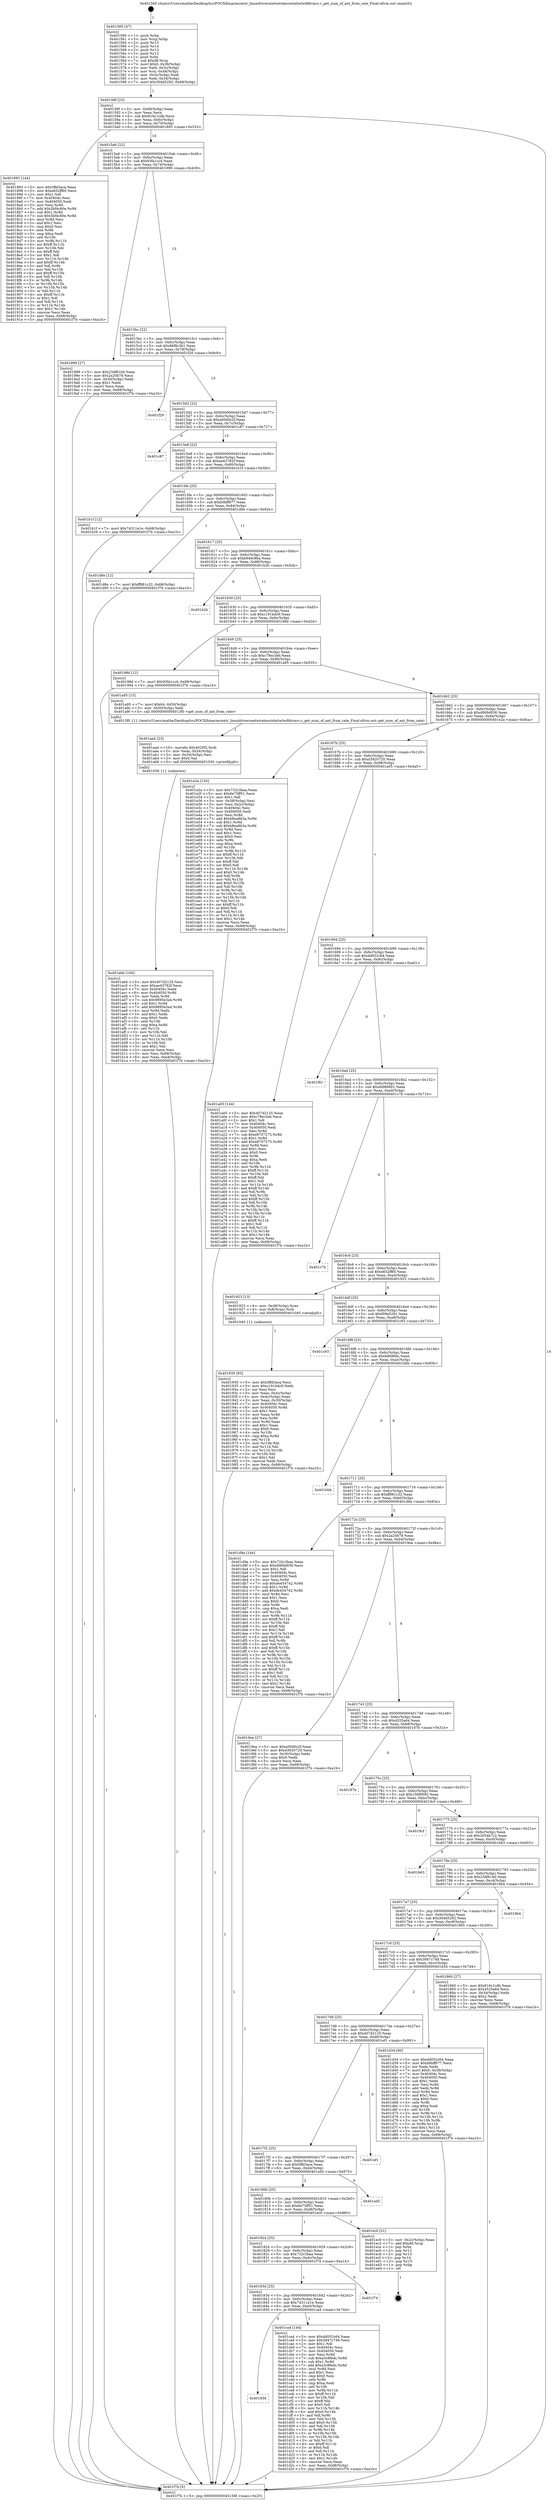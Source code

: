 digraph "0x401560" {
  label = "0x401560 (/mnt/c/Users/mathe/Desktop/tcc/POCII/binaries/extr_linuxdriversnetwirelessinteliwlwifidvmrs.c_get_num_of_ant_from_rate_Final-ollvm.out::main(0))"
  labelloc = "t"
  node[shape=record]

  Entry [label="",width=0.3,height=0.3,shape=circle,fillcolor=black,style=filled]
  "0x40158f" [label="{
     0x40158f [23]\l
     | [instrs]\l
     &nbsp;&nbsp;0x40158f \<+3\>: mov -0x68(%rbp),%eax\l
     &nbsp;&nbsp;0x401592 \<+2\>: mov %eax,%ecx\l
     &nbsp;&nbsp;0x401594 \<+6\>: sub $0x816c1cdb,%ecx\l
     &nbsp;&nbsp;0x40159a \<+3\>: mov %eax,-0x6c(%rbp)\l
     &nbsp;&nbsp;0x40159d \<+3\>: mov %ecx,-0x70(%rbp)\l
     &nbsp;&nbsp;0x4015a0 \<+6\>: je 0000000000401893 \<main+0x333\>\l
  }"]
  "0x401893" [label="{
     0x401893 [144]\l
     | [instrs]\l
     &nbsp;&nbsp;0x401893 \<+5\>: mov $0x5ffd3aca,%eax\l
     &nbsp;&nbsp;0x401898 \<+5\>: mov $0xe832ff60,%ecx\l
     &nbsp;&nbsp;0x40189d \<+2\>: mov $0x1,%dl\l
     &nbsp;&nbsp;0x40189f \<+7\>: mov 0x40404c,%esi\l
     &nbsp;&nbsp;0x4018a6 \<+7\>: mov 0x404050,%edi\l
     &nbsp;&nbsp;0x4018ad \<+3\>: mov %esi,%r8d\l
     &nbsp;&nbsp;0x4018b0 \<+7\>: add $0x5bf4c80e,%r8d\l
     &nbsp;&nbsp;0x4018b7 \<+4\>: sub $0x1,%r8d\l
     &nbsp;&nbsp;0x4018bb \<+7\>: sub $0x5bf4c80e,%r8d\l
     &nbsp;&nbsp;0x4018c2 \<+4\>: imul %r8d,%esi\l
     &nbsp;&nbsp;0x4018c6 \<+3\>: and $0x1,%esi\l
     &nbsp;&nbsp;0x4018c9 \<+3\>: cmp $0x0,%esi\l
     &nbsp;&nbsp;0x4018cc \<+4\>: sete %r9b\l
     &nbsp;&nbsp;0x4018d0 \<+3\>: cmp $0xa,%edi\l
     &nbsp;&nbsp;0x4018d3 \<+4\>: setl %r10b\l
     &nbsp;&nbsp;0x4018d7 \<+3\>: mov %r9b,%r11b\l
     &nbsp;&nbsp;0x4018da \<+4\>: xor $0xff,%r11b\l
     &nbsp;&nbsp;0x4018de \<+3\>: mov %r10b,%bl\l
     &nbsp;&nbsp;0x4018e1 \<+3\>: xor $0xff,%bl\l
     &nbsp;&nbsp;0x4018e4 \<+3\>: xor $0x1,%dl\l
     &nbsp;&nbsp;0x4018e7 \<+3\>: mov %r11b,%r14b\l
     &nbsp;&nbsp;0x4018ea \<+4\>: and $0xff,%r14b\l
     &nbsp;&nbsp;0x4018ee \<+3\>: and %dl,%r9b\l
     &nbsp;&nbsp;0x4018f1 \<+3\>: mov %bl,%r15b\l
     &nbsp;&nbsp;0x4018f4 \<+4\>: and $0xff,%r15b\l
     &nbsp;&nbsp;0x4018f8 \<+3\>: and %dl,%r10b\l
     &nbsp;&nbsp;0x4018fb \<+3\>: or %r9b,%r14b\l
     &nbsp;&nbsp;0x4018fe \<+3\>: or %r10b,%r15b\l
     &nbsp;&nbsp;0x401901 \<+3\>: xor %r15b,%r14b\l
     &nbsp;&nbsp;0x401904 \<+3\>: or %bl,%r11b\l
     &nbsp;&nbsp;0x401907 \<+4\>: xor $0xff,%r11b\l
     &nbsp;&nbsp;0x40190b \<+3\>: or $0x1,%dl\l
     &nbsp;&nbsp;0x40190e \<+3\>: and %dl,%r11b\l
     &nbsp;&nbsp;0x401911 \<+3\>: or %r11b,%r14b\l
     &nbsp;&nbsp;0x401914 \<+4\>: test $0x1,%r14b\l
     &nbsp;&nbsp;0x401918 \<+3\>: cmovne %ecx,%eax\l
     &nbsp;&nbsp;0x40191b \<+3\>: mov %eax,-0x68(%rbp)\l
     &nbsp;&nbsp;0x40191e \<+5\>: jmp 0000000000401f7b \<main+0xa1b\>\l
  }"]
  "0x4015a6" [label="{
     0x4015a6 [22]\l
     | [instrs]\l
     &nbsp;&nbsp;0x4015a6 \<+5\>: jmp 00000000004015ab \<main+0x4b\>\l
     &nbsp;&nbsp;0x4015ab \<+3\>: mov -0x6c(%rbp),%eax\l
     &nbsp;&nbsp;0x4015ae \<+5\>: sub $0x93fa1cc4,%eax\l
     &nbsp;&nbsp;0x4015b3 \<+3\>: mov %eax,-0x74(%rbp)\l
     &nbsp;&nbsp;0x4015b6 \<+6\>: je 0000000000401999 \<main+0x439\>\l
  }"]
  Exit [label="",width=0.3,height=0.3,shape=circle,fillcolor=black,style=filled,peripheries=2]
  "0x401999" [label="{
     0x401999 [27]\l
     | [instrs]\l
     &nbsp;&nbsp;0x401999 \<+5\>: mov $0x23df61b0,%eax\l
     &nbsp;&nbsp;0x40199e \<+5\>: mov $0x2a20b78,%ecx\l
     &nbsp;&nbsp;0x4019a3 \<+3\>: mov -0x30(%rbp),%edx\l
     &nbsp;&nbsp;0x4019a6 \<+3\>: cmp $0x1,%edx\l
     &nbsp;&nbsp;0x4019a9 \<+3\>: cmovl %ecx,%eax\l
     &nbsp;&nbsp;0x4019ac \<+3\>: mov %eax,-0x68(%rbp)\l
     &nbsp;&nbsp;0x4019af \<+5\>: jmp 0000000000401f7b \<main+0xa1b\>\l
  }"]
  "0x4015bc" [label="{
     0x4015bc [22]\l
     | [instrs]\l
     &nbsp;&nbsp;0x4015bc \<+5\>: jmp 00000000004015c1 \<main+0x61\>\l
     &nbsp;&nbsp;0x4015c1 \<+3\>: mov -0x6c(%rbp),%eax\l
     &nbsp;&nbsp;0x4015c4 \<+5\>: sub $0x96f8c3b1,%eax\l
     &nbsp;&nbsp;0x4015c9 \<+3\>: mov %eax,-0x78(%rbp)\l
     &nbsp;&nbsp;0x4015cc \<+6\>: je 0000000000401f29 \<main+0x9c9\>\l
  }"]
  "0x401856" [label="{
     0x401856\l
  }", style=dashed]
  "0x401f29" [label="{
     0x401f29\l
  }", style=dashed]
  "0x4015d2" [label="{
     0x4015d2 [22]\l
     | [instrs]\l
     &nbsp;&nbsp;0x4015d2 \<+5\>: jmp 00000000004015d7 \<main+0x77\>\l
     &nbsp;&nbsp;0x4015d7 \<+3\>: mov -0x6c(%rbp),%eax\l
     &nbsp;&nbsp;0x4015da \<+5\>: sub $0xa00d0c2f,%eax\l
     &nbsp;&nbsp;0x4015df \<+3\>: mov %eax,-0x7c(%rbp)\l
     &nbsp;&nbsp;0x4015e2 \<+6\>: je 0000000000401c87 \<main+0x727\>\l
  }"]
  "0x401ca4" [label="{
     0x401ca4 [144]\l
     | [instrs]\l
     &nbsp;&nbsp;0x401ca4 \<+5\>: mov $0xdd052c64,%eax\l
     &nbsp;&nbsp;0x401ca9 \<+5\>: mov $0x3947c749,%ecx\l
     &nbsp;&nbsp;0x401cae \<+2\>: mov $0x1,%dl\l
     &nbsp;&nbsp;0x401cb0 \<+7\>: mov 0x40404c,%esi\l
     &nbsp;&nbsp;0x401cb7 \<+7\>: mov 0x404050,%edi\l
     &nbsp;&nbsp;0x401cbe \<+3\>: mov %esi,%r8d\l
     &nbsp;&nbsp;0x401cc1 \<+7\>: sub $0xa3c8fedc,%r8d\l
     &nbsp;&nbsp;0x401cc8 \<+4\>: sub $0x1,%r8d\l
     &nbsp;&nbsp;0x401ccc \<+7\>: add $0xa3c8fedc,%r8d\l
     &nbsp;&nbsp;0x401cd3 \<+4\>: imul %r8d,%esi\l
     &nbsp;&nbsp;0x401cd7 \<+3\>: and $0x1,%esi\l
     &nbsp;&nbsp;0x401cda \<+3\>: cmp $0x0,%esi\l
     &nbsp;&nbsp;0x401cdd \<+4\>: sete %r9b\l
     &nbsp;&nbsp;0x401ce1 \<+3\>: cmp $0xa,%edi\l
     &nbsp;&nbsp;0x401ce4 \<+4\>: setl %r10b\l
     &nbsp;&nbsp;0x401ce8 \<+3\>: mov %r9b,%r11b\l
     &nbsp;&nbsp;0x401ceb \<+4\>: xor $0xff,%r11b\l
     &nbsp;&nbsp;0x401cef \<+3\>: mov %r10b,%bl\l
     &nbsp;&nbsp;0x401cf2 \<+3\>: xor $0xff,%bl\l
     &nbsp;&nbsp;0x401cf5 \<+3\>: xor $0x0,%dl\l
     &nbsp;&nbsp;0x401cf8 \<+3\>: mov %r11b,%r14b\l
     &nbsp;&nbsp;0x401cfb \<+4\>: and $0x0,%r14b\l
     &nbsp;&nbsp;0x401cff \<+3\>: and %dl,%r9b\l
     &nbsp;&nbsp;0x401d02 \<+3\>: mov %bl,%r15b\l
     &nbsp;&nbsp;0x401d05 \<+4\>: and $0x0,%r15b\l
     &nbsp;&nbsp;0x401d09 \<+3\>: and %dl,%r10b\l
     &nbsp;&nbsp;0x401d0c \<+3\>: or %r9b,%r14b\l
     &nbsp;&nbsp;0x401d0f \<+3\>: or %r10b,%r15b\l
     &nbsp;&nbsp;0x401d12 \<+3\>: xor %r15b,%r14b\l
     &nbsp;&nbsp;0x401d15 \<+3\>: or %bl,%r11b\l
     &nbsp;&nbsp;0x401d18 \<+4\>: xor $0xff,%r11b\l
     &nbsp;&nbsp;0x401d1c \<+3\>: or $0x0,%dl\l
     &nbsp;&nbsp;0x401d1f \<+3\>: and %dl,%r11b\l
     &nbsp;&nbsp;0x401d22 \<+3\>: or %r11b,%r14b\l
     &nbsp;&nbsp;0x401d25 \<+4\>: test $0x1,%r14b\l
     &nbsp;&nbsp;0x401d29 \<+3\>: cmovne %ecx,%eax\l
     &nbsp;&nbsp;0x401d2c \<+3\>: mov %eax,-0x68(%rbp)\l
     &nbsp;&nbsp;0x401d2f \<+5\>: jmp 0000000000401f7b \<main+0xa1b\>\l
  }"]
  "0x401c87" [label="{
     0x401c87\l
  }", style=dashed]
  "0x4015e8" [label="{
     0x4015e8 [22]\l
     | [instrs]\l
     &nbsp;&nbsp;0x4015e8 \<+5\>: jmp 00000000004015ed \<main+0x8d\>\l
     &nbsp;&nbsp;0x4015ed \<+3\>: mov -0x6c(%rbp),%eax\l
     &nbsp;&nbsp;0x4015f0 \<+5\>: sub $0xae43782f,%eax\l
     &nbsp;&nbsp;0x4015f5 \<+3\>: mov %eax,-0x80(%rbp)\l
     &nbsp;&nbsp;0x4015f8 \<+6\>: je 0000000000401b1f \<main+0x5bf\>\l
  }"]
  "0x40183d" [label="{
     0x40183d [25]\l
     | [instrs]\l
     &nbsp;&nbsp;0x40183d \<+5\>: jmp 0000000000401842 \<main+0x2e2\>\l
     &nbsp;&nbsp;0x401842 \<+3\>: mov -0x6c(%rbp),%eax\l
     &nbsp;&nbsp;0x401845 \<+5\>: sub $0x74311e1e,%eax\l
     &nbsp;&nbsp;0x40184a \<+6\>: mov %eax,-0xe0(%rbp)\l
     &nbsp;&nbsp;0x401850 \<+6\>: je 0000000000401ca4 \<main+0x744\>\l
  }"]
  "0x401b1f" [label="{
     0x401b1f [12]\l
     | [instrs]\l
     &nbsp;&nbsp;0x401b1f \<+7\>: movl $0x74311e1e,-0x68(%rbp)\l
     &nbsp;&nbsp;0x401b26 \<+5\>: jmp 0000000000401f7b \<main+0xa1b\>\l
  }"]
  "0x4015fe" [label="{
     0x4015fe [25]\l
     | [instrs]\l
     &nbsp;&nbsp;0x4015fe \<+5\>: jmp 0000000000401603 \<main+0xa3\>\l
     &nbsp;&nbsp;0x401603 \<+3\>: mov -0x6c(%rbp),%eax\l
     &nbsp;&nbsp;0x401606 \<+5\>: sub $0xb0bff077,%eax\l
     &nbsp;&nbsp;0x40160b \<+6\>: mov %eax,-0x84(%rbp)\l
     &nbsp;&nbsp;0x401611 \<+6\>: je 0000000000401d8e \<main+0x82e\>\l
  }"]
  "0x401f74" [label="{
     0x401f74\l
  }", style=dashed]
  "0x401d8e" [label="{
     0x401d8e [12]\l
     | [instrs]\l
     &nbsp;&nbsp;0x401d8e \<+7\>: movl $0xff981c32,-0x68(%rbp)\l
     &nbsp;&nbsp;0x401d95 \<+5\>: jmp 0000000000401f7b \<main+0xa1b\>\l
  }"]
  "0x401617" [label="{
     0x401617 [25]\l
     | [instrs]\l
     &nbsp;&nbsp;0x401617 \<+5\>: jmp 000000000040161c \<main+0xbc\>\l
     &nbsp;&nbsp;0x40161c \<+3\>: mov -0x6c(%rbp),%eax\l
     &nbsp;&nbsp;0x40161f \<+5\>: sub $0xb94dc8ba,%eax\l
     &nbsp;&nbsp;0x401624 \<+6\>: mov %eax,-0x88(%rbp)\l
     &nbsp;&nbsp;0x40162a \<+6\>: je 0000000000401b2b \<main+0x5cb\>\l
  }"]
  "0x401824" [label="{
     0x401824 [25]\l
     | [instrs]\l
     &nbsp;&nbsp;0x401824 \<+5\>: jmp 0000000000401829 \<main+0x2c9\>\l
     &nbsp;&nbsp;0x401829 \<+3\>: mov -0x6c(%rbp),%eax\l
     &nbsp;&nbsp;0x40182c \<+5\>: sub $0x732c3baa,%eax\l
     &nbsp;&nbsp;0x401831 \<+6\>: mov %eax,-0xdc(%rbp)\l
     &nbsp;&nbsp;0x401837 \<+6\>: je 0000000000401f74 \<main+0xa14\>\l
  }"]
  "0x401b2b" [label="{
     0x401b2b\l
  }", style=dashed]
  "0x401630" [label="{
     0x401630 [25]\l
     | [instrs]\l
     &nbsp;&nbsp;0x401630 \<+5\>: jmp 0000000000401635 \<main+0xd5\>\l
     &nbsp;&nbsp;0x401635 \<+3\>: mov -0x6c(%rbp),%eax\l
     &nbsp;&nbsp;0x401638 \<+5\>: sub $0xc191bdc9,%eax\l
     &nbsp;&nbsp;0x40163d \<+6\>: mov %eax,-0x8c(%rbp)\l
     &nbsp;&nbsp;0x401643 \<+6\>: je 000000000040198d \<main+0x42d\>\l
  }"]
  "0x401ec0" [label="{
     0x401ec0 [21]\l
     | [instrs]\l
     &nbsp;&nbsp;0x401ec0 \<+3\>: mov -0x2c(%rbp),%eax\l
     &nbsp;&nbsp;0x401ec3 \<+7\>: add $0xd8,%rsp\l
     &nbsp;&nbsp;0x401eca \<+1\>: pop %rbx\l
     &nbsp;&nbsp;0x401ecb \<+2\>: pop %r12\l
     &nbsp;&nbsp;0x401ecd \<+2\>: pop %r13\l
     &nbsp;&nbsp;0x401ecf \<+2\>: pop %r14\l
     &nbsp;&nbsp;0x401ed1 \<+2\>: pop %r15\l
     &nbsp;&nbsp;0x401ed3 \<+1\>: pop %rbp\l
     &nbsp;&nbsp;0x401ed4 \<+1\>: ret\l
  }"]
  "0x40198d" [label="{
     0x40198d [12]\l
     | [instrs]\l
     &nbsp;&nbsp;0x40198d \<+7\>: movl $0x93fa1cc4,-0x68(%rbp)\l
     &nbsp;&nbsp;0x401994 \<+5\>: jmp 0000000000401f7b \<main+0xa1b\>\l
  }"]
  "0x401649" [label="{
     0x401649 [25]\l
     | [instrs]\l
     &nbsp;&nbsp;0x401649 \<+5\>: jmp 000000000040164e \<main+0xee\>\l
     &nbsp;&nbsp;0x40164e \<+3\>: mov -0x6c(%rbp),%eax\l
     &nbsp;&nbsp;0x401651 \<+5\>: sub $0xc78ec3eb,%eax\l
     &nbsp;&nbsp;0x401656 \<+6\>: mov %eax,-0x90(%rbp)\l
     &nbsp;&nbsp;0x40165c \<+6\>: je 0000000000401a95 \<main+0x535\>\l
  }"]
  "0x40180b" [label="{
     0x40180b [25]\l
     | [instrs]\l
     &nbsp;&nbsp;0x40180b \<+5\>: jmp 0000000000401810 \<main+0x2b0\>\l
     &nbsp;&nbsp;0x401810 \<+3\>: mov -0x6c(%rbp),%eax\l
     &nbsp;&nbsp;0x401813 \<+5\>: sub $0x6e75ff51,%eax\l
     &nbsp;&nbsp;0x401818 \<+6\>: mov %eax,-0xd8(%rbp)\l
     &nbsp;&nbsp;0x40181e \<+6\>: je 0000000000401ec0 \<main+0x960\>\l
  }"]
  "0x401a95" [label="{
     0x401a95 [15]\l
     | [instrs]\l
     &nbsp;&nbsp;0x401a95 \<+7\>: movl $0x64,-0x50(%rbp)\l
     &nbsp;&nbsp;0x401a9c \<+3\>: mov -0x50(%rbp),%edi\l
     &nbsp;&nbsp;0x401a9f \<+5\>: call 00000000004013f0 \<get_num_of_ant_from_rate\>\l
     | [calls]\l
     &nbsp;&nbsp;0x4013f0 \{1\} (/mnt/c/Users/mathe/Desktop/tcc/POCII/binaries/extr_linuxdriversnetwirelessinteliwlwifidvmrs.c_get_num_of_ant_from_rate_Final-ollvm.out::get_num_of_ant_from_rate)\l
  }"]
  "0x401662" [label="{
     0x401662 [25]\l
     | [instrs]\l
     &nbsp;&nbsp;0x401662 \<+5\>: jmp 0000000000401667 \<main+0x107\>\l
     &nbsp;&nbsp;0x401667 \<+3\>: mov -0x6c(%rbp),%eax\l
     &nbsp;&nbsp;0x40166a \<+5\>: sub $0xd069d936,%eax\l
     &nbsp;&nbsp;0x40166f \<+6\>: mov %eax,-0x94(%rbp)\l
     &nbsp;&nbsp;0x401675 \<+6\>: je 0000000000401e2a \<main+0x8ca\>\l
  }"]
  "0x401ed5" [label="{
     0x401ed5\l
  }", style=dashed]
  "0x401e2a" [label="{
     0x401e2a [150]\l
     | [instrs]\l
     &nbsp;&nbsp;0x401e2a \<+5\>: mov $0x732c3baa,%eax\l
     &nbsp;&nbsp;0x401e2f \<+5\>: mov $0x6e75ff51,%ecx\l
     &nbsp;&nbsp;0x401e34 \<+2\>: mov $0x1,%dl\l
     &nbsp;&nbsp;0x401e36 \<+3\>: mov -0x38(%rbp),%esi\l
     &nbsp;&nbsp;0x401e39 \<+3\>: mov %esi,-0x2c(%rbp)\l
     &nbsp;&nbsp;0x401e3c \<+7\>: mov 0x40404c,%esi\l
     &nbsp;&nbsp;0x401e43 \<+7\>: mov 0x404050,%edi\l
     &nbsp;&nbsp;0x401e4a \<+3\>: mov %esi,%r8d\l
     &nbsp;&nbsp;0x401e4d \<+7\>: add $0xb8ea8b3a,%r8d\l
     &nbsp;&nbsp;0x401e54 \<+4\>: sub $0x1,%r8d\l
     &nbsp;&nbsp;0x401e58 \<+7\>: sub $0xb8ea8b3a,%r8d\l
     &nbsp;&nbsp;0x401e5f \<+4\>: imul %r8d,%esi\l
     &nbsp;&nbsp;0x401e63 \<+3\>: and $0x1,%esi\l
     &nbsp;&nbsp;0x401e66 \<+3\>: cmp $0x0,%esi\l
     &nbsp;&nbsp;0x401e69 \<+4\>: sete %r9b\l
     &nbsp;&nbsp;0x401e6d \<+3\>: cmp $0xa,%edi\l
     &nbsp;&nbsp;0x401e70 \<+4\>: setl %r10b\l
     &nbsp;&nbsp;0x401e74 \<+3\>: mov %r9b,%r11b\l
     &nbsp;&nbsp;0x401e77 \<+4\>: xor $0xff,%r11b\l
     &nbsp;&nbsp;0x401e7b \<+3\>: mov %r10b,%bl\l
     &nbsp;&nbsp;0x401e7e \<+3\>: xor $0xff,%bl\l
     &nbsp;&nbsp;0x401e81 \<+3\>: xor $0x0,%dl\l
     &nbsp;&nbsp;0x401e84 \<+3\>: mov %r11b,%r14b\l
     &nbsp;&nbsp;0x401e87 \<+4\>: and $0x0,%r14b\l
     &nbsp;&nbsp;0x401e8b \<+3\>: and %dl,%r9b\l
     &nbsp;&nbsp;0x401e8e \<+3\>: mov %bl,%r15b\l
     &nbsp;&nbsp;0x401e91 \<+4\>: and $0x0,%r15b\l
     &nbsp;&nbsp;0x401e95 \<+3\>: and %dl,%r10b\l
     &nbsp;&nbsp;0x401e98 \<+3\>: or %r9b,%r14b\l
     &nbsp;&nbsp;0x401e9b \<+3\>: or %r10b,%r15b\l
     &nbsp;&nbsp;0x401e9e \<+3\>: xor %r15b,%r14b\l
     &nbsp;&nbsp;0x401ea1 \<+3\>: or %bl,%r11b\l
     &nbsp;&nbsp;0x401ea4 \<+4\>: xor $0xff,%r11b\l
     &nbsp;&nbsp;0x401ea8 \<+3\>: or $0x0,%dl\l
     &nbsp;&nbsp;0x401eab \<+3\>: and %dl,%r11b\l
     &nbsp;&nbsp;0x401eae \<+3\>: or %r11b,%r14b\l
     &nbsp;&nbsp;0x401eb1 \<+4\>: test $0x1,%r14b\l
     &nbsp;&nbsp;0x401eb5 \<+3\>: cmovne %ecx,%eax\l
     &nbsp;&nbsp;0x401eb8 \<+3\>: mov %eax,-0x68(%rbp)\l
     &nbsp;&nbsp;0x401ebb \<+5\>: jmp 0000000000401f7b \<main+0xa1b\>\l
  }"]
  "0x40167b" [label="{
     0x40167b [25]\l
     | [instrs]\l
     &nbsp;&nbsp;0x40167b \<+5\>: jmp 0000000000401680 \<main+0x120\>\l
     &nbsp;&nbsp;0x401680 \<+3\>: mov -0x6c(%rbp),%eax\l
     &nbsp;&nbsp;0x401683 \<+5\>: sub $0xd3920720,%eax\l
     &nbsp;&nbsp;0x401688 \<+6\>: mov %eax,-0x98(%rbp)\l
     &nbsp;&nbsp;0x40168e \<+6\>: je 0000000000401a05 \<main+0x4a5\>\l
  }"]
  "0x4017f2" [label="{
     0x4017f2 [25]\l
     | [instrs]\l
     &nbsp;&nbsp;0x4017f2 \<+5\>: jmp 00000000004017f7 \<main+0x297\>\l
     &nbsp;&nbsp;0x4017f7 \<+3\>: mov -0x6c(%rbp),%eax\l
     &nbsp;&nbsp;0x4017fa \<+5\>: sub $0x5ffd3aca,%eax\l
     &nbsp;&nbsp;0x4017ff \<+6\>: mov %eax,-0xd4(%rbp)\l
     &nbsp;&nbsp;0x401805 \<+6\>: je 0000000000401ed5 \<main+0x975\>\l
  }"]
  "0x401a05" [label="{
     0x401a05 [144]\l
     | [instrs]\l
     &nbsp;&nbsp;0x401a05 \<+5\>: mov $0x407d2125,%eax\l
     &nbsp;&nbsp;0x401a0a \<+5\>: mov $0xc78ec3eb,%ecx\l
     &nbsp;&nbsp;0x401a0f \<+2\>: mov $0x1,%dl\l
     &nbsp;&nbsp;0x401a11 \<+7\>: mov 0x40404c,%esi\l
     &nbsp;&nbsp;0x401a18 \<+7\>: mov 0x404050,%edi\l
     &nbsp;&nbsp;0x401a1f \<+3\>: mov %esi,%r8d\l
     &nbsp;&nbsp;0x401a22 \<+7\>: sub $0xe8707275,%r8d\l
     &nbsp;&nbsp;0x401a29 \<+4\>: sub $0x1,%r8d\l
     &nbsp;&nbsp;0x401a2d \<+7\>: add $0xe8707275,%r8d\l
     &nbsp;&nbsp;0x401a34 \<+4\>: imul %r8d,%esi\l
     &nbsp;&nbsp;0x401a38 \<+3\>: and $0x1,%esi\l
     &nbsp;&nbsp;0x401a3b \<+3\>: cmp $0x0,%esi\l
     &nbsp;&nbsp;0x401a3e \<+4\>: sete %r9b\l
     &nbsp;&nbsp;0x401a42 \<+3\>: cmp $0xa,%edi\l
     &nbsp;&nbsp;0x401a45 \<+4\>: setl %r10b\l
     &nbsp;&nbsp;0x401a49 \<+3\>: mov %r9b,%r11b\l
     &nbsp;&nbsp;0x401a4c \<+4\>: xor $0xff,%r11b\l
     &nbsp;&nbsp;0x401a50 \<+3\>: mov %r10b,%bl\l
     &nbsp;&nbsp;0x401a53 \<+3\>: xor $0xff,%bl\l
     &nbsp;&nbsp;0x401a56 \<+3\>: xor $0x1,%dl\l
     &nbsp;&nbsp;0x401a59 \<+3\>: mov %r11b,%r14b\l
     &nbsp;&nbsp;0x401a5c \<+4\>: and $0xff,%r14b\l
     &nbsp;&nbsp;0x401a60 \<+3\>: and %dl,%r9b\l
     &nbsp;&nbsp;0x401a63 \<+3\>: mov %bl,%r15b\l
     &nbsp;&nbsp;0x401a66 \<+4\>: and $0xff,%r15b\l
     &nbsp;&nbsp;0x401a6a \<+3\>: and %dl,%r10b\l
     &nbsp;&nbsp;0x401a6d \<+3\>: or %r9b,%r14b\l
     &nbsp;&nbsp;0x401a70 \<+3\>: or %r10b,%r15b\l
     &nbsp;&nbsp;0x401a73 \<+3\>: xor %r15b,%r14b\l
     &nbsp;&nbsp;0x401a76 \<+3\>: or %bl,%r11b\l
     &nbsp;&nbsp;0x401a79 \<+4\>: xor $0xff,%r11b\l
     &nbsp;&nbsp;0x401a7d \<+3\>: or $0x1,%dl\l
     &nbsp;&nbsp;0x401a80 \<+3\>: and %dl,%r11b\l
     &nbsp;&nbsp;0x401a83 \<+3\>: or %r11b,%r14b\l
     &nbsp;&nbsp;0x401a86 \<+4\>: test $0x1,%r14b\l
     &nbsp;&nbsp;0x401a8a \<+3\>: cmovne %ecx,%eax\l
     &nbsp;&nbsp;0x401a8d \<+3\>: mov %eax,-0x68(%rbp)\l
     &nbsp;&nbsp;0x401a90 \<+5\>: jmp 0000000000401f7b \<main+0xa1b\>\l
  }"]
  "0x401694" [label="{
     0x401694 [25]\l
     | [instrs]\l
     &nbsp;&nbsp;0x401694 \<+5\>: jmp 0000000000401699 \<main+0x139\>\l
     &nbsp;&nbsp;0x401699 \<+3\>: mov -0x6c(%rbp),%eax\l
     &nbsp;&nbsp;0x40169c \<+5\>: sub $0xdd052c64,%eax\l
     &nbsp;&nbsp;0x4016a1 \<+6\>: mov %eax,-0x9c(%rbp)\l
     &nbsp;&nbsp;0x4016a7 \<+6\>: je 0000000000401f61 \<main+0xa01\>\l
  }"]
  "0x401ef1" [label="{
     0x401ef1\l
  }", style=dashed]
  "0x401f61" [label="{
     0x401f61\l
  }", style=dashed]
  "0x4016ad" [label="{
     0x4016ad [25]\l
     | [instrs]\l
     &nbsp;&nbsp;0x4016ad \<+5\>: jmp 00000000004016b2 \<main+0x152\>\l
     &nbsp;&nbsp;0x4016b2 \<+3\>: mov -0x6c(%rbp),%eax\l
     &nbsp;&nbsp;0x4016b5 \<+5\>: sub $0xdfd86891,%eax\l
     &nbsp;&nbsp;0x4016ba \<+6\>: mov %eax,-0xa0(%rbp)\l
     &nbsp;&nbsp;0x4016c0 \<+6\>: je 0000000000401c7b \<main+0x71b\>\l
  }"]
  "0x4017d9" [label="{
     0x4017d9 [25]\l
     | [instrs]\l
     &nbsp;&nbsp;0x4017d9 \<+5\>: jmp 00000000004017de \<main+0x27e\>\l
     &nbsp;&nbsp;0x4017de \<+3\>: mov -0x6c(%rbp),%eax\l
     &nbsp;&nbsp;0x4017e1 \<+5\>: sub $0x407d2125,%eax\l
     &nbsp;&nbsp;0x4017e6 \<+6\>: mov %eax,-0xd0(%rbp)\l
     &nbsp;&nbsp;0x4017ec \<+6\>: je 0000000000401ef1 \<main+0x991\>\l
  }"]
  "0x401c7b" [label="{
     0x401c7b\l
  }", style=dashed]
  "0x4016c6" [label="{
     0x4016c6 [25]\l
     | [instrs]\l
     &nbsp;&nbsp;0x4016c6 \<+5\>: jmp 00000000004016cb \<main+0x16b\>\l
     &nbsp;&nbsp;0x4016cb \<+3\>: mov -0x6c(%rbp),%eax\l
     &nbsp;&nbsp;0x4016ce \<+5\>: sub $0xe832ff60,%eax\l
     &nbsp;&nbsp;0x4016d3 \<+6\>: mov %eax,-0xa4(%rbp)\l
     &nbsp;&nbsp;0x4016d9 \<+6\>: je 0000000000401923 \<main+0x3c3\>\l
  }"]
  "0x401d34" [label="{
     0x401d34 [90]\l
     | [instrs]\l
     &nbsp;&nbsp;0x401d34 \<+5\>: mov $0xdd052c64,%eax\l
     &nbsp;&nbsp;0x401d39 \<+5\>: mov $0xb0bff077,%ecx\l
     &nbsp;&nbsp;0x401d3e \<+2\>: xor %edx,%edx\l
     &nbsp;&nbsp;0x401d40 \<+7\>: movl $0x0,-0x38(%rbp)\l
     &nbsp;&nbsp;0x401d47 \<+7\>: mov 0x40404c,%esi\l
     &nbsp;&nbsp;0x401d4e \<+7\>: mov 0x404050,%edi\l
     &nbsp;&nbsp;0x401d55 \<+3\>: sub $0x1,%edx\l
     &nbsp;&nbsp;0x401d58 \<+3\>: mov %esi,%r8d\l
     &nbsp;&nbsp;0x401d5b \<+3\>: add %edx,%r8d\l
     &nbsp;&nbsp;0x401d5e \<+4\>: imul %r8d,%esi\l
     &nbsp;&nbsp;0x401d62 \<+3\>: and $0x1,%esi\l
     &nbsp;&nbsp;0x401d65 \<+3\>: cmp $0x0,%esi\l
     &nbsp;&nbsp;0x401d68 \<+4\>: sete %r9b\l
     &nbsp;&nbsp;0x401d6c \<+3\>: cmp $0xa,%edi\l
     &nbsp;&nbsp;0x401d6f \<+4\>: setl %r10b\l
     &nbsp;&nbsp;0x401d73 \<+3\>: mov %r9b,%r11b\l
     &nbsp;&nbsp;0x401d76 \<+3\>: and %r10b,%r11b\l
     &nbsp;&nbsp;0x401d79 \<+3\>: xor %r10b,%r9b\l
     &nbsp;&nbsp;0x401d7c \<+3\>: or %r9b,%r11b\l
     &nbsp;&nbsp;0x401d7f \<+4\>: test $0x1,%r11b\l
     &nbsp;&nbsp;0x401d83 \<+3\>: cmovne %ecx,%eax\l
     &nbsp;&nbsp;0x401d86 \<+3\>: mov %eax,-0x68(%rbp)\l
     &nbsp;&nbsp;0x401d89 \<+5\>: jmp 0000000000401f7b \<main+0xa1b\>\l
  }"]
  "0x401923" [label="{
     0x401923 [13]\l
     | [instrs]\l
     &nbsp;&nbsp;0x401923 \<+4\>: mov -0x48(%rbp),%rax\l
     &nbsp;&nbsp;0x401927 \<+4\>: mov 0x8(%rax),%rdi\l
     &nbsp;&nbsp;0x40192b \<+5\>: call 0000000000401040 \<atoi@plt\>\l
     | [calls]\l
     &nbsp;&nbsp;0x401040 \{1\} (unknown)\l
  }"]
  "0x4016df" [label="{
     0x4016df [25]\l
     | [instrs]\l
     &nbsp;&nbsp;0x4016df \<+5\>: jmp 00000000004016e4 \<main+0x184\>\l
     &nbsp;&nbsp;0x4016e4 \<+3\>: mov -0x6c(%rbp),%eax\l
     &nbsp;&nbsp;0x4016e7 \<+5\>: sub $0xf09a5291,%eax\l
     &nbsp;&nbsp;0x4016ec \<+6\>: mov %eax,-0xa8(%rbp)\l
     &nbsp;&nbsp;0x4016f2 \<+6\>: je 0000000000401c93 \<main+0x733\>\l
  }"]
  "0x401abb" [label="{
     0x401abb [100]\l
     | [instrs]\l
     &nbsp;&nbsp;0x401abb \<+5\>: mov $0x407d2125,%esi\l
     &nbsp;&nbsp;0x401ac0 \<+5\>: mov $0xae43782f,%ecx\l
     &nbsp;&nbsp;0x401ac5 \<+7\>: mov 0x40404c,%edx\l
     &nbsp;&nbsp;0x401acc \<+8\>: mov 0x404050,%r8d\l
     &nbsp;&nbsp;0x401ad4 \<+3\>: mov %edx,%r9d\l
     &nbsp;&nbsp;0x401ad7 \<+7\>: sub $0x9895e3a4,%r9d\l
     &nbsp;&nbsp;0x401ade \<+4\>: sub $0x1,%r9d\l
     &nbsp;&nbsp;0x401ae2 \<+7\>: add $0x9895e3a4,%r9d\l
     &nbsp;&nbsp;0x401ae9 \<+4\>: imul %r9d,%edx\l
     &nbsp;&nbsp;0x401aed \<+3\>: and $0x1,%edx\l
     &nbsp;&nbsp;0x401af0 \<+3\>: cmp $0x0,%edx\l
     &nbsp;&nbsp;0x401af3 \<+4\>: sete %r10b\l
     &nbsp;&nbsp;0x401af7 \<+4\>: cmp $0xa,%r8d\l
     &nbsp;&nbsp;0x401afb \<+4\>: setl %r11b\l
     &nbsp;&nbsp;0x401aff \<+3\>: mov %r10b,%bl\l
     &nbsp;&nbsp;0x401b02 \<+3\>: and %r11b,%bl\l
     &nbsp;&nbsp;0x401b05 \<+3\>: xor %r11b,%r10b\l
     &nbsp;&nbsp;0x401b08 \<+3\>: or %r10b,%bl\l
     &nbsp;&nbsp;0x401b0b \<+3\>: test $0x1,%bl\l
     &nbsp;&nbsp;0x401b0e \<+3\>: cmovne %ecx,%esi\l
     &nbsp;&nbsp;0x401b11 \<+3\>: mov %esi,-0x68(%rbp)\l
     &nbsp;&nbsp;0x401b14 \<+6\>: mov %eax,-0xe4(%rbp)\l
     &nbsp;&nbsp;0x401b1a \<+5\>: jmp 0000000000401f7b \<main+0xa1b\>\l
  }"]
  "0x401c93" [label="{
     0x401c93\l
  }", style=dashed]
  "0x4016f8" [label="{
     0x4016f8 [25]\l
     | [instrs]\l
     &nbsp;&nbsp;0x4016f8 \<+5\>: jmp 00000000004016fd \<main+0x19d\>\l
     &nbsp;&nbsp;0x4016fd \<+3\>: mov -0x6c(%rbp),%eax\l
     &nbsp;&nbsp;0x401700 \<+5\>: sub $0xfa908fdc,%eax\l
     &nbsp;&nbsp;0x401705 \<+6\>: mov %eax,-0xac(%rbp)\l
     &nbsp;&nbsp;0x40170b \<+6\>: je 0000000000401bbb \<main+0x65b\>\l
  }"]
  "0x401aa4" [label="{
     0x401aa4 [23]\l
     | [instrs]\l
     &nbsp;&nbsp;0x401aa4 \<+10\>: movabs $0x4020f2,%rdi\l
     &nbsp;&nbsp;0x401aae \<+3\>: mov %eax,-0x54(%rbp)\l
     &nbsp;&nbsp;0x401ab1 \<+3\>: mov -0x54(%rbp),%esi\l
     &nbsp;&nbsp;0x401ab4 \<+2\>: mov $0x0,%al\l
     &nbsp;&nbsp;0x401ab6 \<+5\>: call 0000000000401030 \<printf@plt\>\l
     | [calls]\l
     &nbsp;&nbsp;0x401030 \{1\} (unknown)\l
  }"]
  "0x401bbb" [label="{
     0x401bbb\l
  }", style=dashed]
  "0x401711" [label="{
     0x401711 [25]\l
     | [instrs]\l
     &nbsp;&nbsp;0x401711 \<+5\>: jmp 0000000000401716 \<main+0x1b6\>\l
     &nbsp;&nbsp;0x401716 \<+3\>: mov -0x6c(%rbp),%eax\l
     &nbsp;&nbsp;0x401719 \<+5\>: sub $0xff981c32,%eax\l
     &nbsp;&nbsp;0x40171e \<+6\>: mov %eax,-0xb0(%rbp)\l
     &nbsp;&nbsp;0x401724 \<+6\>: je 0000000000401d9a \<main+0x83a\>\l
  }"]
  "0x401930" [label="{
     0x401930 [93]\l
     | [instrs]\l
     &nbsp;&nbsp;0x401930 \<+5\>: mov $0x5ffd3aca,%ecx\l
     &nbsp;&nbsp;0x401935 \<+5\>: mov $0xc191bdc9,%edx\l
     &nbsp;&nbsp;0x40193a \<+2\>: xor %esi,%esi\l
     &nbsp;&nbsp;0x40193c \<+3\>: mov %eax,-0x4c(%rbp)\l
     &nbsp;&nbsp;0x40193f \<+3\>: mov -0x4c(%rbp),%eax\l
     &nbsp;&nbsp;0x401942 \<+3\>: mov %eax,-0x30(%rbp)\l
     &nbsp;&nbsp;0x401945 \<+7\>: mov 0x40404c,%eax\l
     &nbsp;&nbsp;0x40194c \<+8\>: mov 0x404050,%r8d\l
     &nbsp;&nbsp;0x401954 \<+3\>: sub $0x1,%esi\l
     &nbsp;&nbsp;0x401957 \<+3\>: mov %eax,%r9d\l
     &nbsp;&nbsp;0x40195a \<+3\>: add %esi,%r9d\l
     &nbsp;&nbsp;0x40195d \<+4\>: imul %r9d,%eax\l
     &nbsp;&nbsp;0x401961 \<+3\>: and $0x1,%eax\l
     &nbsp;&nbsp;0x401964 \<+3\>: cmp $0x0,%eax\l
     &nbsp;&nbsp;0x401967 \<+4\>: sete %r10b\l
     &nbsp;&nbsp;0x40196b \<+4\>: cmp $0xa,%r8d\l
     &nbsp;&nbsp;0x40196f \<+4\>: setl %r11b\l
     &nbsp;&nbsp;0x401973 \<+3\>: mov %r10b,%bl\l
     &nbsp;&nbsp;0x401976 \<+3\>: and %r11b,%bl\l
     &nbsp;&nbsp;0x401979 \<+3\>: xor %r11b,%r10b\l
     &nbsp;&nbsp;0x40197c \<+3\>: or %r10b,%bl\l
     &nbsp;&nbsp;0x40197f \<+3\>: test $0x1,%bl\l
     &nbsp;&nbsp;0x401982 \<+3\>: cmovne %edx,%ecx\l
     &nbsp;&nbsp;0x401985 \<+3\>: mov %ecx,-0x68(%rbp)\l
     &nbsp;&nbsp;0x401988 \<+5\>: jmp 0000000000401f7b \<main+0xa1b\>\l
  }"]
  "0x401d9a" [label="{
     0x401d9a [144]\l
     | [instrs]\l
     &nbsp;&nbsp;0x401d9a \<+5\>: mov $0x732c3baa,%eax\l
     &nbsp;&nbsp;0x401d9f \<+5\>: mov $0xd069d936,%ecx\l
     &nbsp;&nbsp;0x401da4 \<+2\>: mov $0x1,%dl\l
     &nbsp;&nbsp;0x401da6 \<+7\>: mov 0x40404c,%esi\l
     &nbsp;&nbsp;0x401dad \<+7\>: mov 0x404050,%edi\l
     &nbsp;&nbsp;0x401db4 \<+3\>: mov %esi,%r8d\l
     &nbsp;&nbsp;0x401db7 \<+7\>: sub $0xde454742,%r8d\l
     &nbsp;&nbsp;0x401dbe \<+4\>: sub $0x1,%r8d\l
     &nbsp;&nbsp;0x401dc2 \<+7\>: add $0xde454742,%r8d\l
     &nbsp;&nbsp;0x401dc9 \<+4\>: imul %r8d,%esi\l
     &nbsp;&nbsp;0x401dcd \<+3\>: and $0x1,%esi\l
     &nbsp;&nbsp;0x401dd0 \<+3\>: cmp $0x0,%esi\l
     &nbsp;&nbsp;0x401dd3 \<+4\>: sete %r9b\l
     &nbsp;&nbsp;0x401dd7 \<+3\>: cmp $0xa,%edi\l
     &nbsp;&nbsp;0x401dda \<+4\>: setl %r10b\l
     &nbsp;&nbsp;0x401dde \<+3\>: mov %r9b,%r11b\l
     &nbsp;&nbsp;0x401de1 \<+4\>: xor $0xff,%r11b\l
     &nbsp;&nbsp;0x401de5 \<+3\>: mov %r10b,%bl\l
     &nbsp;&nbsp;0x401de8 \<+3\>: xor $0xff,%bl\l
     &nbsp;&nbsp;0x401deb \<+3\>: xor $0x1,%dl\l
     &nbsp;&nbsp;0x401dee \<+3\>: mov %r11b,%r14b\l
     &nbsp;&nbsp;0x401df1 \<+4\>: and $0xff,%r14b\l
     &nbsp;&nbsp;0x401df5 \<+3\>: and %dl,%r9b\l
     &nbsp;&nbsp;0x401df8 \<+3\>: mov %bl,%r15b\l
     &nbsp;&nbsp;0x401dfb \<+4\>: and $0xff,%r15b\l
     &nbsp;&nbsp;0x401dff \<+3\>: and %dl,%r10b\l
     &nbsp;&nbsp;0x401e02 \<+3\>: or %r9b,%r14b\l
     &nbsp;&nbsp;0x401e05 \<+3\>: or %r10b,%r15b\l
     &nbsp;&nbsp;0x401e08 \<+3\>: xor %r15b,%r14b\l
     &nbsp;&nbsp;0x401e0b \<+3\>: or %bl,%r11b\l
     &nbsp;&nbsp;0x401e0e \<+4\>: xor $0xff,%r11b\l
     &nbsp;&nbsp;0x401e12 \<+3\>: or $0x1,%dl\l
     &nbsp;&nbsp;0x401e15 \<+3\>: and %dl,%r11b\l
     &nbsp;&nbsp;0x401e18 \<+3\>: or %r11b,%r14b\l
     &nbsp;&nbsp;0x401e1b \<+4\>: test $0x1,%r14b\l
     &nbsp;&nbsp;0x401e1f \<+3\>: cmovne %ecx,%eax\l
     &nbsp;&nbsp;0x401e22 \<+3\>: mov %eax,-0x68(%rbp)\l
     &nbsp;&nbsp;0x401e25 \<+5\>: jmp 0000000000401f7b \<main+0xa1b\>\l
  }"]
  "0x40172a" [label="{
     0x40172a [25]\l
     | [instrs]\l
     &nbsp;&nbsp;0x40172a \<+5\>: jmp 000000000040172f \<main+0x1cf\>\l
     &nbsp;&nbsp;0x40172f \<+3\>: mov -0x6c(%rbp),%eax\l
     &nbsp;&nbsp;0x401732 \<+5\>: sub $0x2a20b78,%eax\l
     &nbsp;&nbsp;0x401737 \<+6\>: mov %eax,-0xb4(%rbp)\l
     &nbsp;&nbsp;0x40173d \<+6\>: je 00000000004019ea \<main+0x48a\>\l
  }"]
  "0x401560" [label="{
     0x401560 [47]\l
     | [instrs]\l
     &nbsp;&nbsp;0x401560 \<+1\>: push %rbp\l
     &nbsp;&nbsp;0x401561 \<+3\>: mov %rsp,%rbp\l
     &nbsp;&nbsp;0x401564 \<+2\>: push %r15\l
     &nbsp;&nbsp;0x401566 \<+2\>: push %r14\l
     &nbsp;&nbsp;0x401568 \<+2\>: push %r13\l
     &nbsp;&nbsp;0x40156a \<+2\>: push %r12\l
     &nbsp;&nbsp;0x40156c \<+1\>: push %rbx\l
     &nbsp;&nbsp;0x40156d \<+7\>: sub $0xd8,%rsp\l
     &nbsp;&nbsp;0x401574 \<+7\>: movl $0x0,-0x38(%rbp)\l
     &nbsp;&nbsp;0x40157b \<+3\>: mov %edi,-0x3c(%rbp)\l
     &nbsp;&nbsp;0x40157e \<+4\>: mov %rsi,-0x48(%rbp)\l
     &nbsp;&nbsp;0x401582 \<+3\>: mov -0x3c(%rbp),%edi\l
     &nbsp;&nbsp;0x401585 \<+3\>: mov %edi,-0x34(%rbp)\l
     &nbsp;&nbsp;0x401588 \<+7\>: movl $0x304d5292,-0x68(%rbp)\l
  }"]
  "0x4019ea" [label="{
     0x4019ea [27]\l
     | [instrs]\l
     &nbsp;&nbsp;0x4019ea \<+5\>: mov $0xa00d0c2f,%eax\l
     &nbsp;&nbsp;0x4019ef \<+5\>: mov $0xd3920720,%ecx\l
     &nbsp;&nbsp;0x4019f4 \<+3\>: mov -0x30(%rbp),%edx\l
     &nbsp;&nbsp;0x4019f7 \<+3\>: cmp $0x0,%edx\l
     &nbsp;&nbsp;0x4019fa \<+3\>: cmove %ecx,%eax\l
     &nbsp;&nbsp;0x4019fd \<+3\>: mov %eax,-0x68(%rbp)\l
     &nbsp;&nbsp;0x401a00 \<+5\>: jmp 0000000000401f7b \<main+0xa1b\>\l
  }"]
  "0x401743" [label="{
     0x401743 [25]\l
     | [instrs]\l
     &nbsp;&nbsp;0x401743 \<+5\>: jmp 0000000000401748 \<main+0x1e8\>\l
     &nbsp;&nbsp;0x401748 \<+3\>: mov -0x6c(%rbp),%eax\l
     &nbsp;&nbsp;0x40174b \<+5\>: sub $0x4525a64,%eax\l
     &nbsp;&nbsp;0x401750 \<+6\>: mov %eax,-0xb8(%rbp)\l
     &nbsp;&nbsp;0x401756 \<+6\>: je 000000000040187b \<main+0x31b\>\l
  }"]
  "0x401f7b" [label="{
     0x401f7b [5]\l
     | [instrs]\l
     &nbsp;&nbsp;0x401f7b \<+5\>: jmp 000000000040158f \<main+0x2f\>\l
  }"]
  "0x40187b" [label="{
     0x40187b\l
  }", style=dashed]
  "0x40175c" [label="{
     0x40175c [25]\l
     | [instrs]\l
     &nbsp;&nbsp;0x40175c \<+5\>: jmp 0000000000401761 \<main+0x201\>\l
     &nbsp;&nbsp;0x401761 \<+3\>: mov -0x6c(%rbp),%eax\l
     &nbsp;&nbsp;0x401764 \<+5\>: sub $0x156f9592,%eax\l
     &nbsp;&nbsp;0x401769 \<+6\>: mov %eax,-0xbc(%rbp)\l
     &nbsp;&nbsp;0x40176f \<+6\>: je 00000000004019cf \<main+0x46f\>\l
  }"]
  "0x4017c0" [label="{
     0x4017c0 [25]\l
     | [instrs]\l
     &nbsp;&nbsp;0x4017c0 \<+5\>: jmp 00000000004017c5 \<main+0x265\>\l
     &nbsp;&nbsp;0x4017c5 \<+3\>: mov -0x6c(%rbp),%eax\l
     &nbsp;&nbsp;0x4017c8 \<+5\>: sub $0x3947c749,%eax\l
     &nbsp;&nbsp;0x4017cd \<+6\>: mov %eax,-0xcc(%rbp)\l
     &nbsp;&nbsp;0x4017d3 \<+6\>: je 0000000000401d34 \<main+0x7d4\>\l
  }"]
  "0x4019cf" [label="{
     0x4019cf\l
  }", style=dashed]
  "0x401775" [label="{
     0x401775 [25]\l
     | [instrs]\l
     &nbsp;&nbsp;0x401775 \<+5\>: jmp 000000000040177a \<main+0x21a\>\l
     &nbsp;&nbsp;0x40177a \<+3\>: mov -0x6c(%rbp),%eax\l
     &nbsp;&nbsp;0x40177d \<+5\>: sub $0x2054b7c2,%eax\l
     &nbsp;&nbsp;0x401782 \<+6\>: mov %eax,-0xc0(%rbp)\l
     &nbsp;&nbsp;0x401788 \<+6\>: je 0000000000401b63 \<main+0x603\>\l
  }"]
  "0x401860" [label="{
     0x401860 [27]\l
     | [instrs]\l
     &nbsp;&nbsp;0x401860 \<+5\>: mov $0x816c1cdb,%eax\l
     &nbsp;&nbsp;0x401865 \<+5\>: mov $0x4525a64,%ecx\l
     &nbsp;&nbsp;0x40186a \<+3\>: mov -0x34(%rbp),%edx\l
     &nbsp;&nbsp;0x40186d \<+3\>: cmp $0x2,%edx\l
     &nbsp;&nbsp;0x401870 \<+3\>: cmovne %ecx,%eax\l
     &nbsp;&nbsp;0x401873 \<+3\>: mov %eax,-0x68(%rbp)\l
     &nbsp;&nbsp;0x401876 \<+5\>: jmp 0000000000401f7b \<main+0xa1b\>\l
  }"]
  "0x401b63" [label="{
     0x401b63\l
  }", style=dashed]
  "0x40178e" [label="{
     0x40178e [25]\l
     | [instrs]\l
     &nbsp;&nbsp;0x40178e \<+5\>: jmp 0000000000401793 \<main+0x233\>\l
     &nbsp;&nbsp;0x401793 \<+3\>: mov -0x6c(%rbp),%eax\l
     &nbsp;&nbsp;0x401796 \<+5\>: sub $0x23df61b0,%eax\l
     &nbsp;&nbsp;0x40179b \<+6\>: mov %eax,-0xc4(%rbp)\l
     &nbsp;&nbsp;0x4017a1 \<+6\>: je 00000000004019b4 \<main+0x454\>\l
  }"]
  "0x4017a7" [label="{
     0x4017a7 [25]\l
     | [instrs]\l
     &nbsp;&nbsp;0x4017a7 \<+5\>: jmp 00000000004017ac \<main+0x24c\>\l
     &nbsp;&nbsp;0x4017ac \<+3\>: mov -0x6c(%rbp),%eax\l
     &nbsp;&nbsp;0x4017af \<+5\>: sub $0x304d5292,%eax\l
     &nbsp;&nbsp;0x4017b4 \<+6\>: mov %eax,-0xc8(%rbp)\l
     &nbsp;&nbsp;0x4017ba \<+6\>: je 0000000000401860 \<main+0x300\>\l
  }"]
  "0x4019b4" [label="{
     0x4019b4\l
  }", style=dashed]
  Entry -> "0x401560" [label=" 1"]
  "0x40158f" -> "0x401893" [label=" 1"]
  "0x40158f" -> "0x4015a6" [label=" 14"]
  "0x401ec0" -> Exit [label=" 1"]
  "0x4015a6" -> "0x401999" [label=" 1"]
  "0x4015a6" -> "0x4015bc" [label=" 13"]
  "0x401e2a" -> "0x401f7b" [label=" 1"]
  "0x4015bc" -> "0x401f29" [label=" 0"]
  "0x4015bc" -> "0x4015d2" [label=" 13"]
  "0x401d9a" -> "0x401f7b" [label=" 1"]
  "0x4015d2" -> "0x401c87" [label=" 0"]
  "0x4015d2" -> "0x4015e8" [label=" 13"]
  "0x401d8e" -> "0x401f7b" [label=" 1"]
  "0x4015e8" -> "0x401b1f" [label=" 1"]
  "0x4015e8" -> "0x4015fe" [label=" 12"]
  "0x401ca4" -> "0x401f7b" [label=" 1"]
  "0x4015fe" -> "0x401d8e" [label=" 1"]
  "0x4015fe" -> "0x401617" [label=" 11"]
  "0x40183d" -> "0x401856" [label=" 0"]
  "0x401617" -> "0x401b2b" [label=" 0"]
  "0x401617" -> "0x401630" [label=" 11"]
  "0x401d34" -> "0x401f7b" [label=" 1"]
  "0x401630" -> "0x40198d" [label=" 1"]
  "0x401630" -> "0x401649" [label=" 10"]
  "0x401824" -> "0x40183d" [label=" 1"]
  "0x401649" -> "0x401a95" [label=" 1"]
  "0x401649" -> "0x401662" [label=" 9"]
  "0x40183d" -> "0x401ca4" [label=" 1"]
  "0x401662" -> "0x401e2a" [label=" 1"]
  "0x401662" -> "0x40167b" [label=" 8"]
  "0x40180b" -> "0x401824" [label=" 1"]
  "0x40167b" -> "0x401a05" [label=" 1"]
  "0x40167b" -> "0x401694" [label=" 7"]
  "0x401824" -> "0x401f74" [label=" 0"]
  "0x401694" -> "0x401f61" [label=" 0"]
  "0x401694" -> "0x4016ad" [label=" 7"]
  "0x4017f2" -> "0x40180b" [label=" 2"]
  "0x4016ad" -> "0x401c7b" [label=" 0"]
  "0x4016ad" -> "0x4016c6" [label=" 7"]
  "0x40180b" -> "0x401ec0" [label=" 1"]
  "0x4016c6" -> "0x401923" [label=" 1"]
  "0x4016c6" -> "0x4016df" [label=" 6"]
  "0x4017d9" -> "0x4017f2" [label=" 2"]
  "0x4016df" -> "0x401c93" [label=" 0"]
  "0x4016df" -> "0x4016f8" [label=" 6"]
  "0x4017f2" -> "0x401ed5" [label=" 0"]
  "0x4016f8" -> "0x401bbb" [label=" 0"]
  "0x4016f8" -> "0x401711" [label=" 6"]
  "0x4017c0" -> "0x4017d9" [label=" 2"]
  "0x401711" -> "0x401d9a" [label=" 1"]
  "0x401711" -> "0x40172a" [label=" 5"]
  "0x4017c0" -> "0x401d34" [label=" 1"]
  "0x40172a" -> "0x4019ea" [label=" 1"]
  "0x40172a" -> "0x401743" [label=" 4"]
  "0x4017d9" -> "0x401ef1" [label=" 0"]
  "0x401743" -> "0x40187b" [label=" 0"]
  "0x401743" -> "0x40175c" [label=" 4"]
  "0x401b1f" -> "0x401f7b" [label=" 1"]
  "0x40175c" -> "0x4019cf" [label=" 0"]
  "0x40175c" -> "0x401775" [label=" 4"]
  "0x401abb" -> "0x401f7b" [label=" 1"]
  "0x401775" -> "0x401b63" [label=" 0"]
  "0x401775" -> "0x40178e" [label=" 4"]
  "0x401aa4" -> "0x401abb" [label=" 1"]
  "0x40178e" -> "0x4019b4" [label=" 0"]
  "0x40178e" -> "0x4017a7" [label=" 4"]
  "0x401a95" -> "0x401aa4" [label=" 1"]
  "0x4017a7" -> "0x401860" [label=" 1"]
  "0x4017a7" -> "0x4017c0" [label=" 3"]
  "0x401860" -> "0x401f7b" [label=" 1"]
  "0x401560" -> "0x40158f" [label=" 1"]
  "0x401f7b" -> "0x40158f" [label=" 14"]
  "0x401893" -> "0x401f7b" [label=" 1"]
  "0x401923" -> "0x401930" [label=" 1"]
  "0x401930" -> "0x401f7b" [label=" 1"]
  "0x40198d" -> "0x401f7b" [label=" 1"]
  "0x401999" -> "0x401f7b" [label=" 1"]
  "0x4019ea" -> "0x401f7b" [label=" 1"]
  "0x401a05" -> "0x401f7b" [label=" 1"]
}
